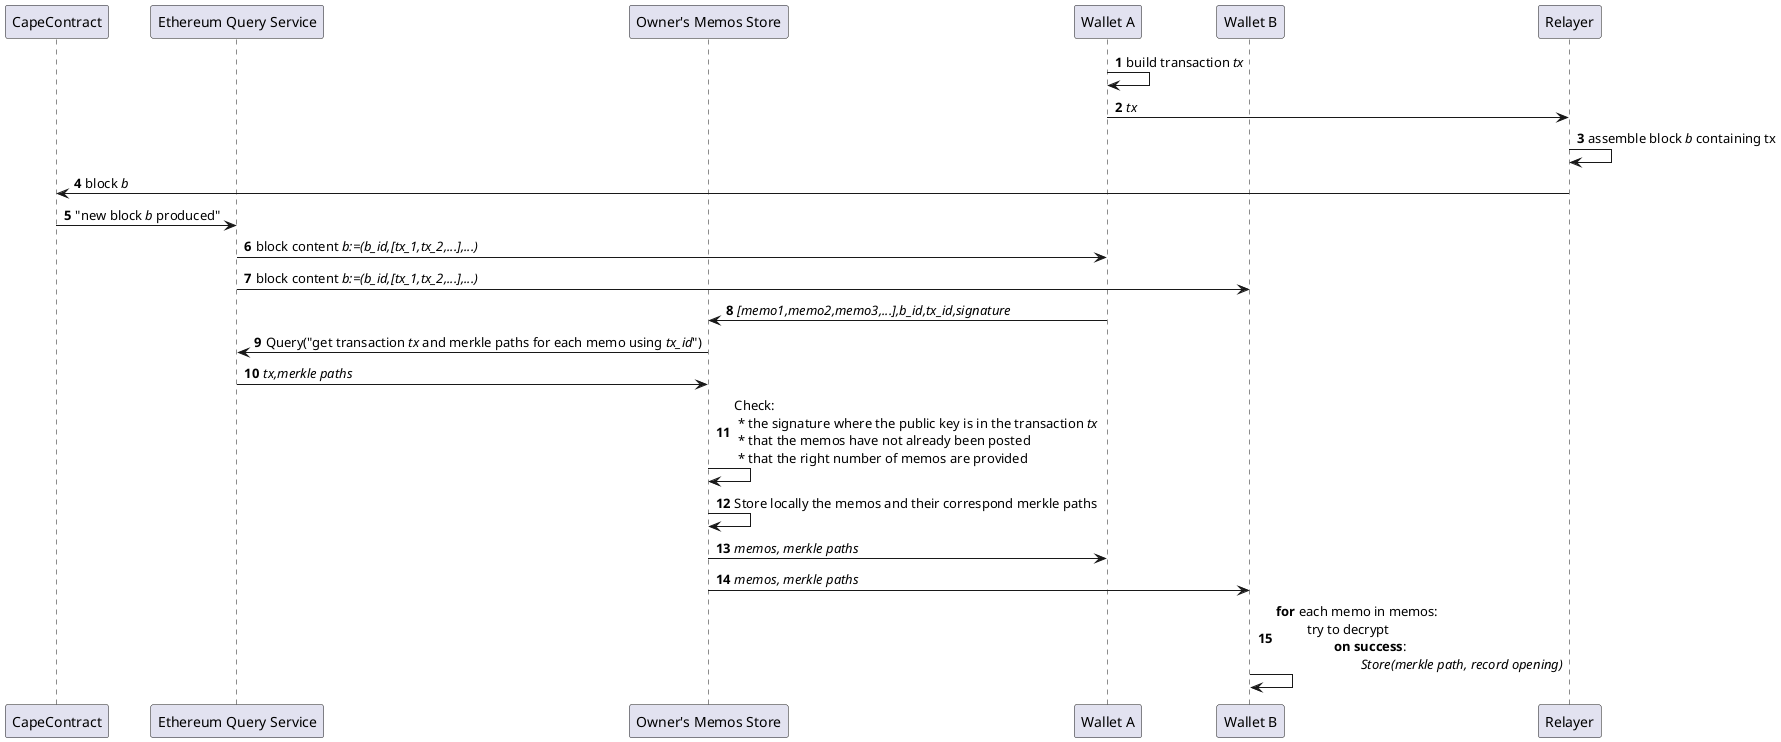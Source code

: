@startuml
autonumber
participant "CapeContract" as C
participant "Ethereum Query Service" as EQS
participant "Owner's Memos Store" as OMS
participant "Wallet A" as W_A
participant "Wallet B" as W_B
participant "Relayer" as R

W_A -> W_A: build transaction <i>tx</i>
W_A -> R: <i>tx</i>
R -> R: assemble block <i>b</i> containing tx
R -> C: block <i>b</i>
C -> EQS: "new block <i>b</i> produced"
' Different notation for subscription service
EQS -> W_A: block content <i>b:=(b_id,[tx_1,tx_2,...],...)</i>
EQS -> W_B: block content <i>b:=(b_id,[tx_1,tx_2,...],...)</i>
W_A -> OMS: <i>[memo1,memo2,memo3,...],b_id,tx_id,signature</i>
OMS -> EQS: Query("get transaction <i>tx</i> and merkle paths for each memo using <i>tx_id</i>")
EQS -> OMS: <i>tx,merkle paths</i>
OMS -> OMS: Check: \n * the signature where the public key is in the transaction <i>tx</i> \n * that the memos have not already been posted \n * that the right number of memos are provided
OMS -> OMS: Store locally the memos and their correspond merkle paths
OMS -> W_A: <i>memos, merkle paths</i>
OMS -> W_B: <i>memos, merkle paths</i>
W_B -> W_B: <b>for</b> each memo in memos: \n \t try to decrypt \n  \t\t <b>on success</b>: \n \t\t\t <i>Store(merkle path, record opening)</i>
@enduml
